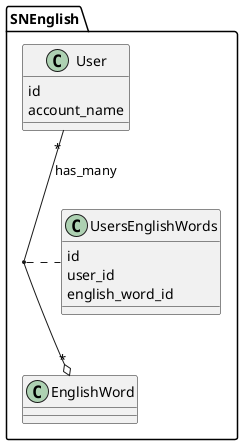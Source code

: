 @startuml
  package SNEnglish{
    class User{
      id
      account_name
    }
    class UsersEnglishWords{
      id
      user_id
      english_word_id
    }
    User "*" --o "*" EnglishWord: has_many
    (User,EnglishWord) .. UsersEnglishWords
  }
@enduml
